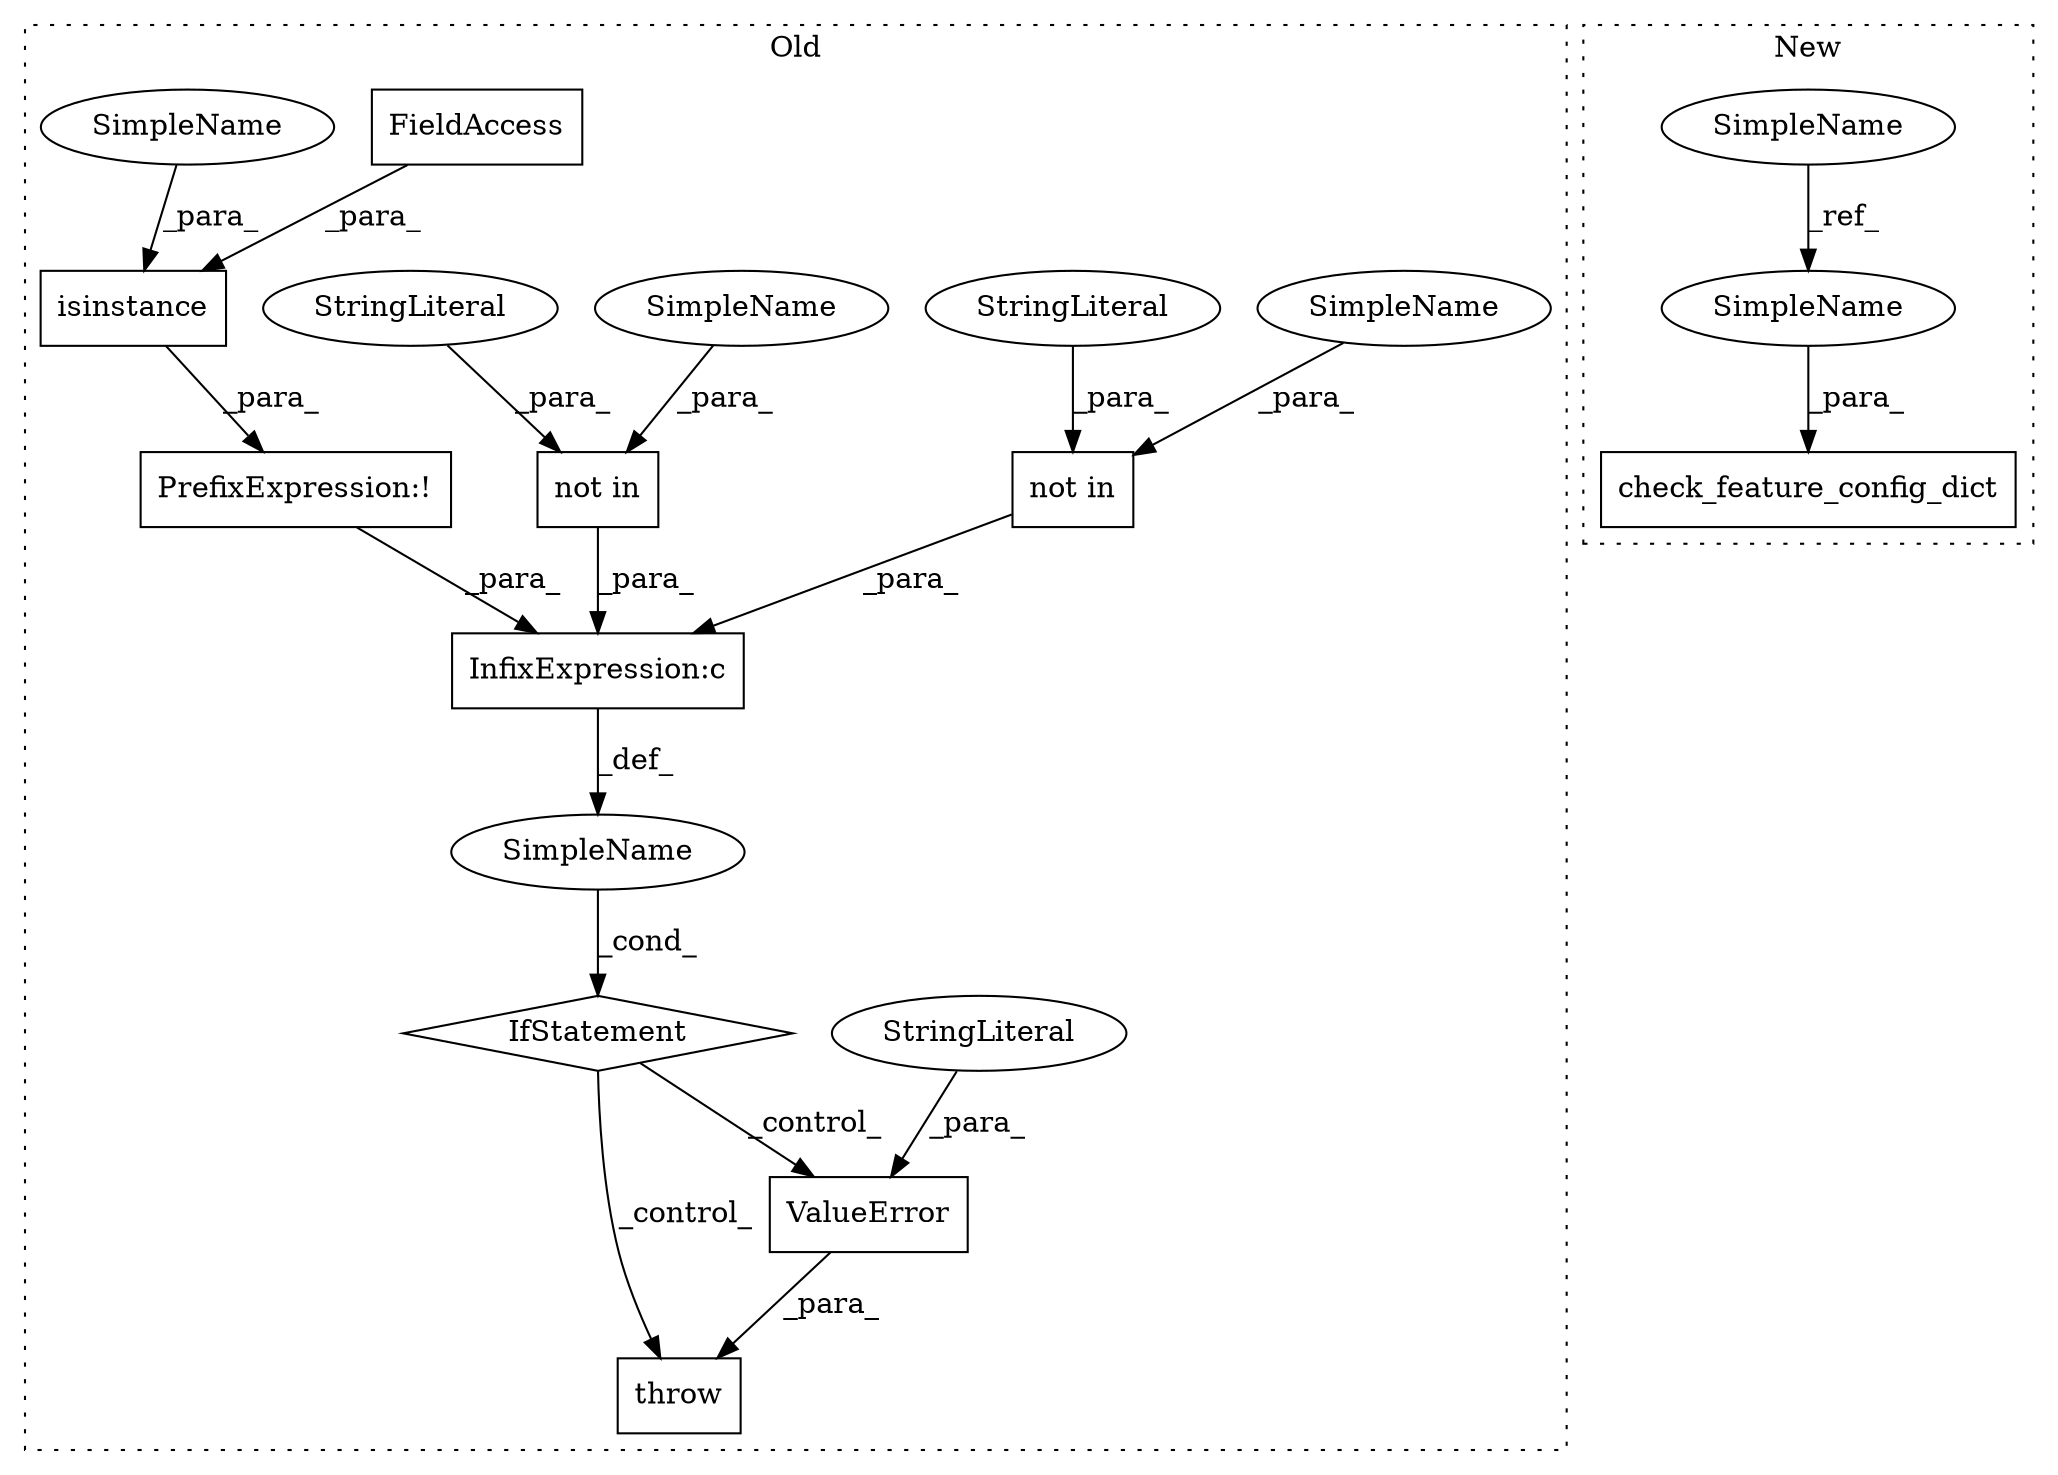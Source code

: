 digraph G {
subgraph cluster0 {
1 [label="isinstance" a="32" s="579,611" l="11,1" shape="box"];
3 [label="PrefixExpression:!" a="38" s="578" l="1" shape="box"];
4 [label="InfixExpression:c" a="27" s="612" l="4" shape="box"];
5 [label="not in" a="108" s="621" l="32" shape="box"];
6 [label="StringLiteral" a="45" s="621" l="8" shape="ellipse"];
7 [label="not in" a="108" s="663" l="31" shape="box"];
8 [label="StringLiteral" a="45" s="663" l="7" shape="ellipse"];
9 [label="throw" a="53" s="705" l="6" shape="box"];
10 [label="SimpleName" a="42" s="" l="" shape="ellipse"];
11 [label="IfStatement" a="25" s="574,695" l="4,2" shape="diamond"];
12 [label="FieldAccess" a="22" s="607" l="4" shape="box"];
13 [label="ValueError" a="32" s="711,839" l="11,1" shape="box"];
14 [label="StringLiteral" a="45" s="722" l="117" shape="ellipse"];
17 [label="SimpleName" a="42" s="678" l="16" shape="ellipse"];
18 [label="SimpleName" a="42" s="590" l="16" shape="ellipse"];
19 [label="SimpleName" a="42" s="637" l="16" shape="ellipse"];
label = "Old";
style="dotted";
}
subgraph cluster1 {
2 [label="check_feature_config_dict" a="32" s="614,656" l="26,1" shape="box"];
15 [label="SimpleName" a="42" s="248" l="16" shape="ellipse"];
16 [label="SimpleName" a="42" s="640" l="16" shape="ellipse"];
label = "New";
style="dotted";
}
1 -> 3 [label="_para_"];
3 -> 4 [label="_para_"];
4 -> 10 [label="_def_"];
5 -> 4 [label="_para_"];
6 -> 5 [label="_para_"];
7 -> 4 [label="_para_"];
8 -> 7 [label="_para_"];
10 -> 11 [label="_cond_"];
11 -> 13 [label="_control_"];
11 -> 9 [label="_control_"];
12 -> 1 [label="_para_"];
13 -> 9 [label="_para_"];
14 -> 13 [label="_para_"];
15 -> 16 [label="_ref_"];
16 -> 2 [label="_para_"];
17 -> 7 [label="_para_"];
18 -> 1 [label="_para_"];
19 -> 5 [label="_para_"];
}